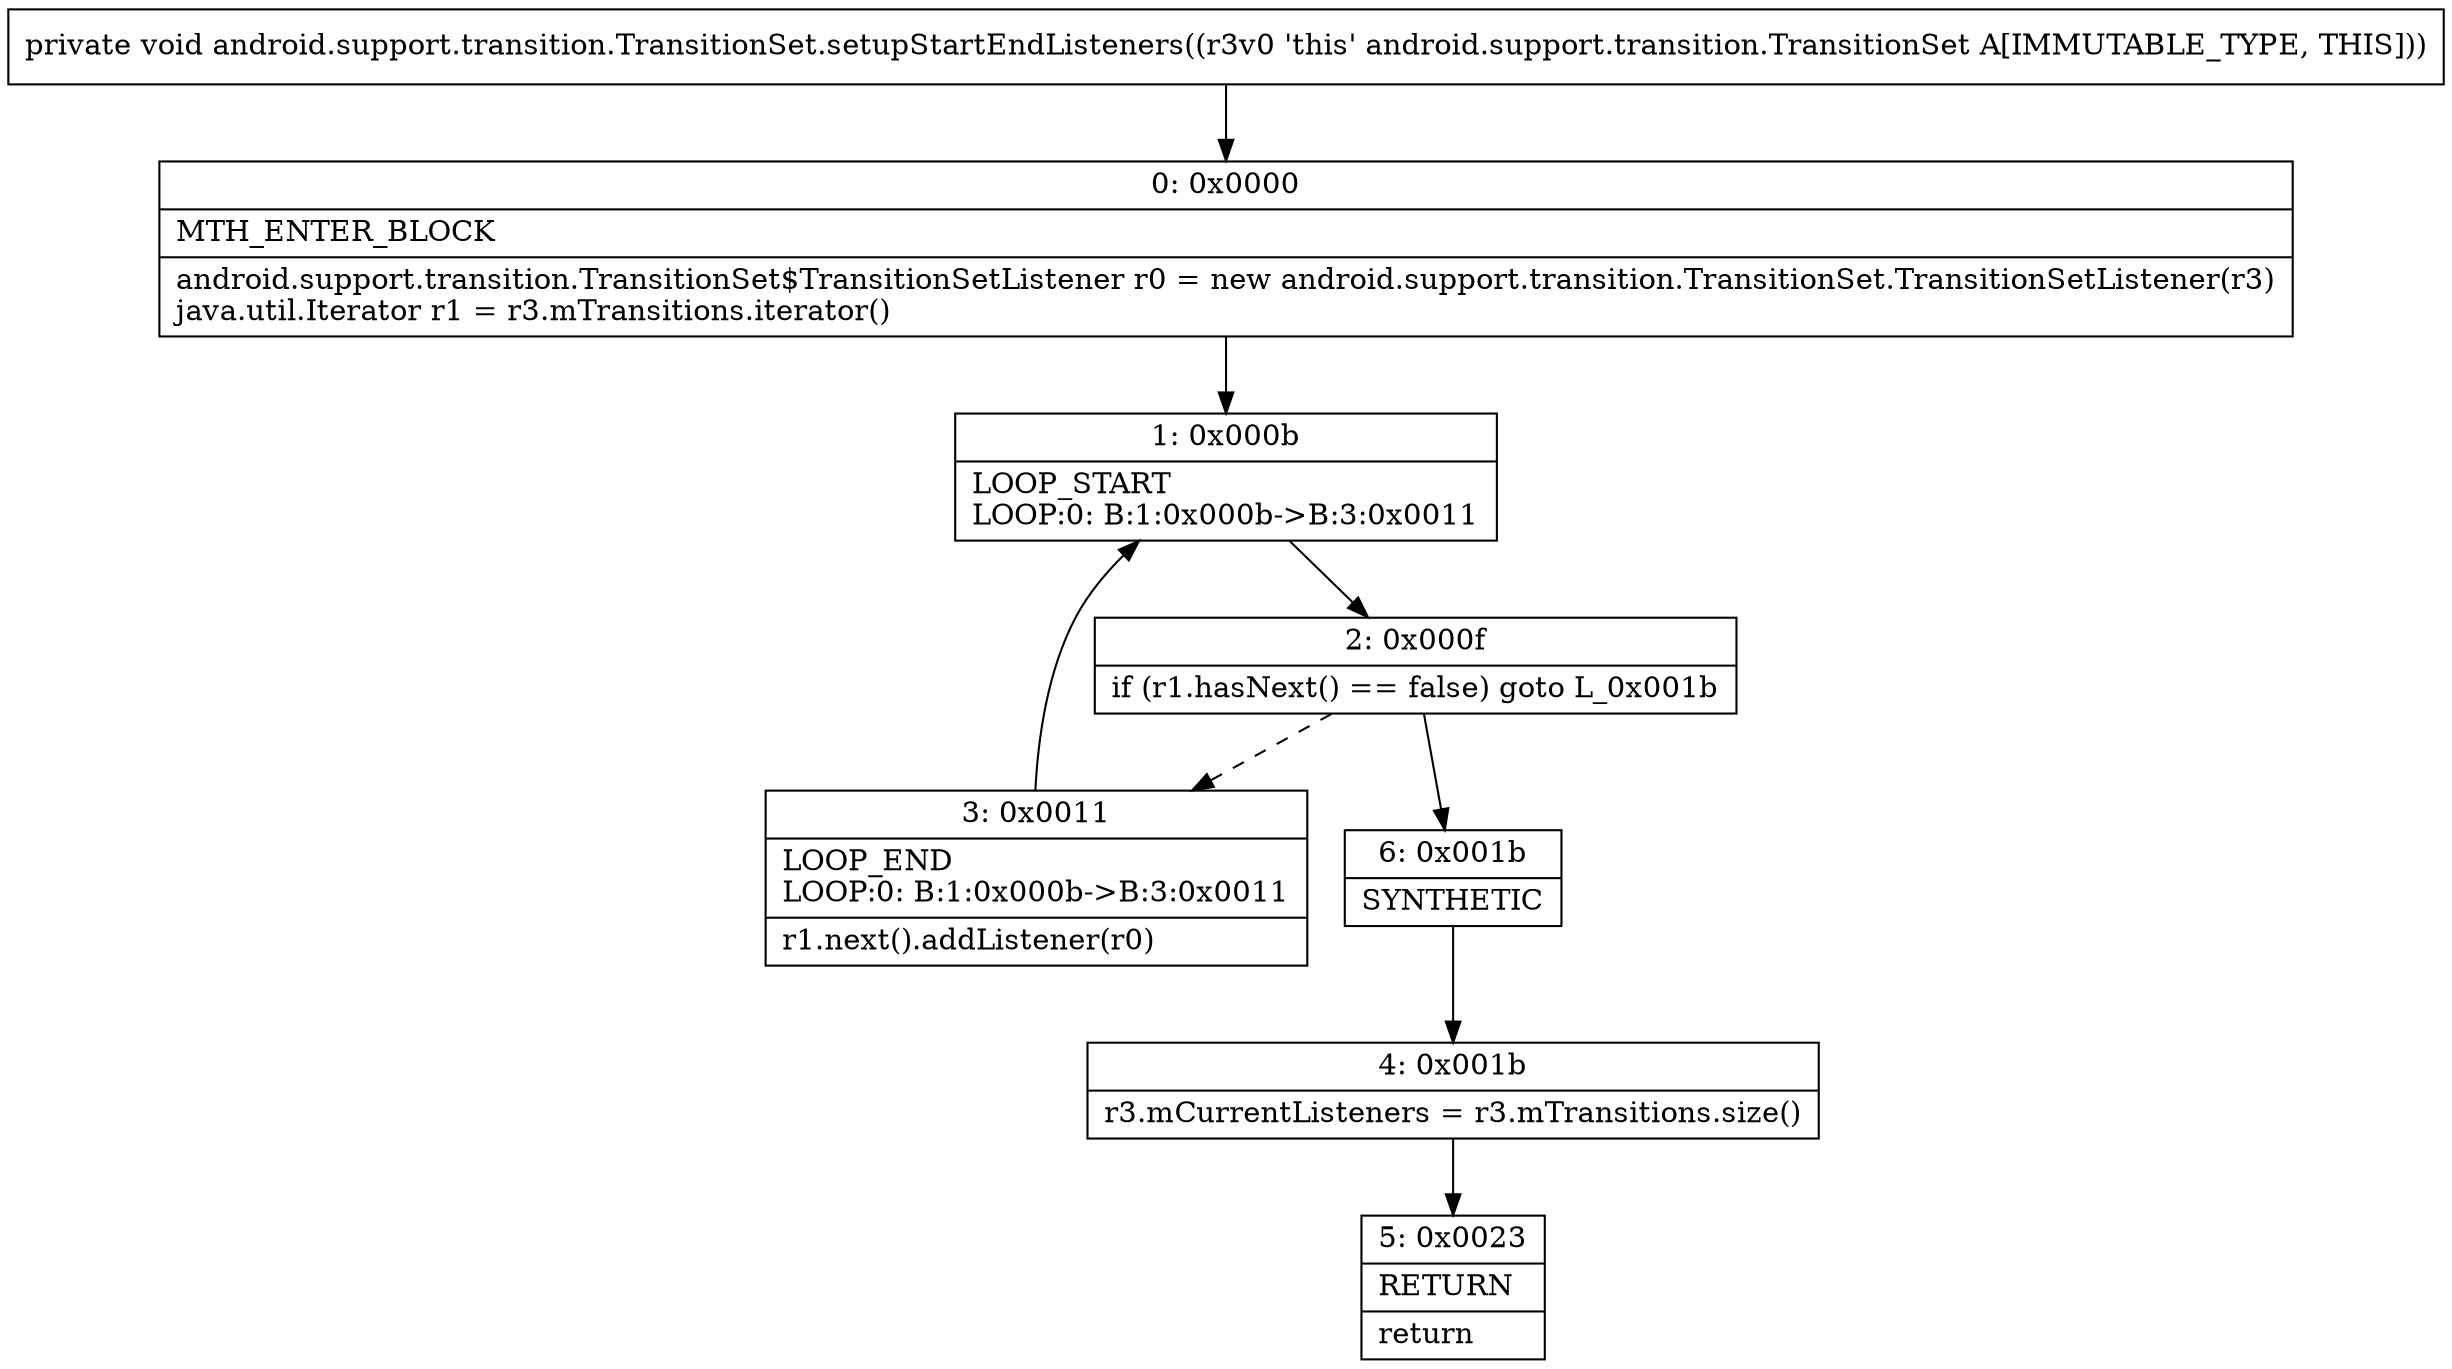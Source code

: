 digraph "CFG forandroid.support.transition.TransitionSet.setupStartEndListeners()V" {
Node_0 [shape=record,label="{0\:\ 0x0000|MTH_ENTER_BLOCK\l|android.support.transition.TransitionSet$TransitionSetListener r0 = new android.support.transition.TransitionSet.TransitionSetListener(r3)\ljava.util.Iterator r1 = r3.mTransitions.iterator()\l}"];
Node_1 [shape=record,label="{1\:\ 0x000b|LOOP_START\lLOOP:0: B:1:0x000b\-\>B:3:0x0011\l}"];
Node_2 [shape=record,label="{2\:\ 0x000f|if (r1.hasNext() == false) goto L_0x001b\l}"];
Node_3 [shape=record,label="{3\:\ 0x0011|LOOP_END\lLOOP:0: B:1:0x000b\-\>B:3:0x0011\l|r1.next().addListener(r0)\l}"];
Node_4 [shape=record,label="{4\:\ 0x001b|r3.mCurrentListeners = r3.mTransitions.size()\l}"];
Node_5 [shape=record,label="{5\:\ 0x0023|RETURN\l|return\l}"];
Node_6 [shape=record,label="{6\:\ 0x001b|SYNTHETIC\l}"];
MethodNode[shape=record,label="{private void android.support.transition.TransitionSet.setupStartEndListeners((r3v0 'this' android.support.transition.TransitionSet A[IMMUTABLE_TYPE, THIS])) }"];
MethodNode -> Node_0;
Node_0 -> Node_1;
Node_1 -> Node_2;
Node_2 -> Node_3[style=dashed];
Node_2 -> Node_6;
Node_3 -> Node_1;
Node_4 -> Node_5;
Node_6 -> Node_4;
}

